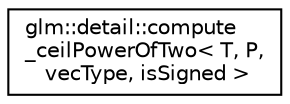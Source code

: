 digraph "Graphical Class Hierarchy"
{
 // LATEX_PDF_SIZE
  edge [fontname="Helvetica",fontsize="10",labelfontname="Helvetica",labelfontsize="10"];
  node [fontname="Helvetica",fontsize="10",shape=record];
  rankdir="LR";
  Node0 [label="glm::detail::compute\l_ceilPowerOfTwo\< T, P,\l vecType, isSigned \>",height=0.2,width=0.4,color="black", fillcolor="white", style="filled",URL="$structglm_1_1detail_1_1compute__ceil_power_of_two.html",tooltip=" "];
}
